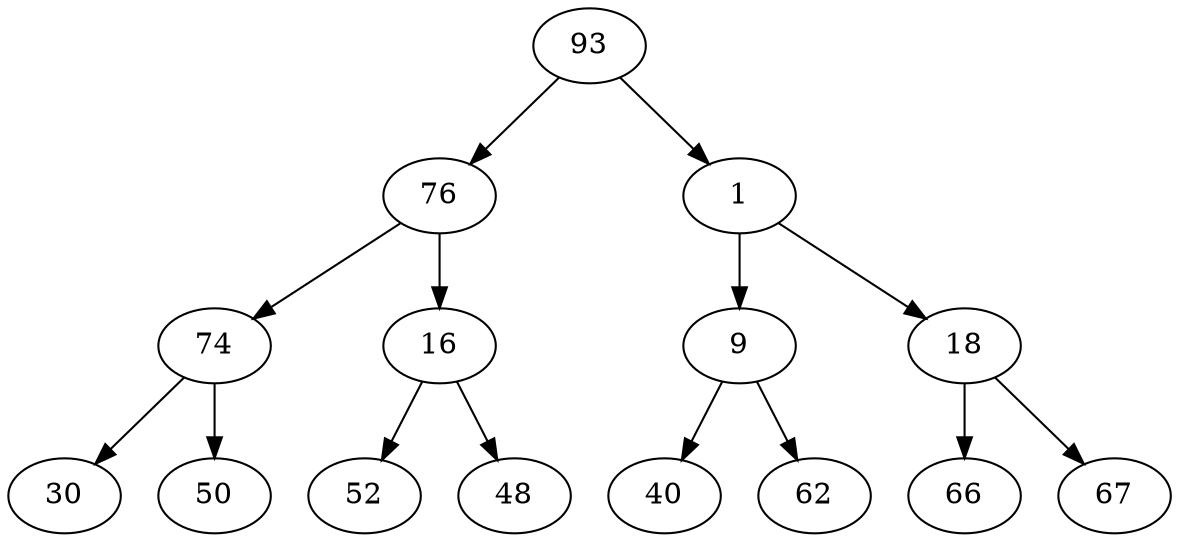 digraph {
	93 -> 76
	76 -> 74
	74 -> 30
	74 -> 50
	76 -> 16
	16 -> 52
	16 -> 48
	93 -> 1
	1 -> 9
	9 -> 40
	9 -> 62
	1 -> 18
	18 -> 66
	18 -> 67
}
